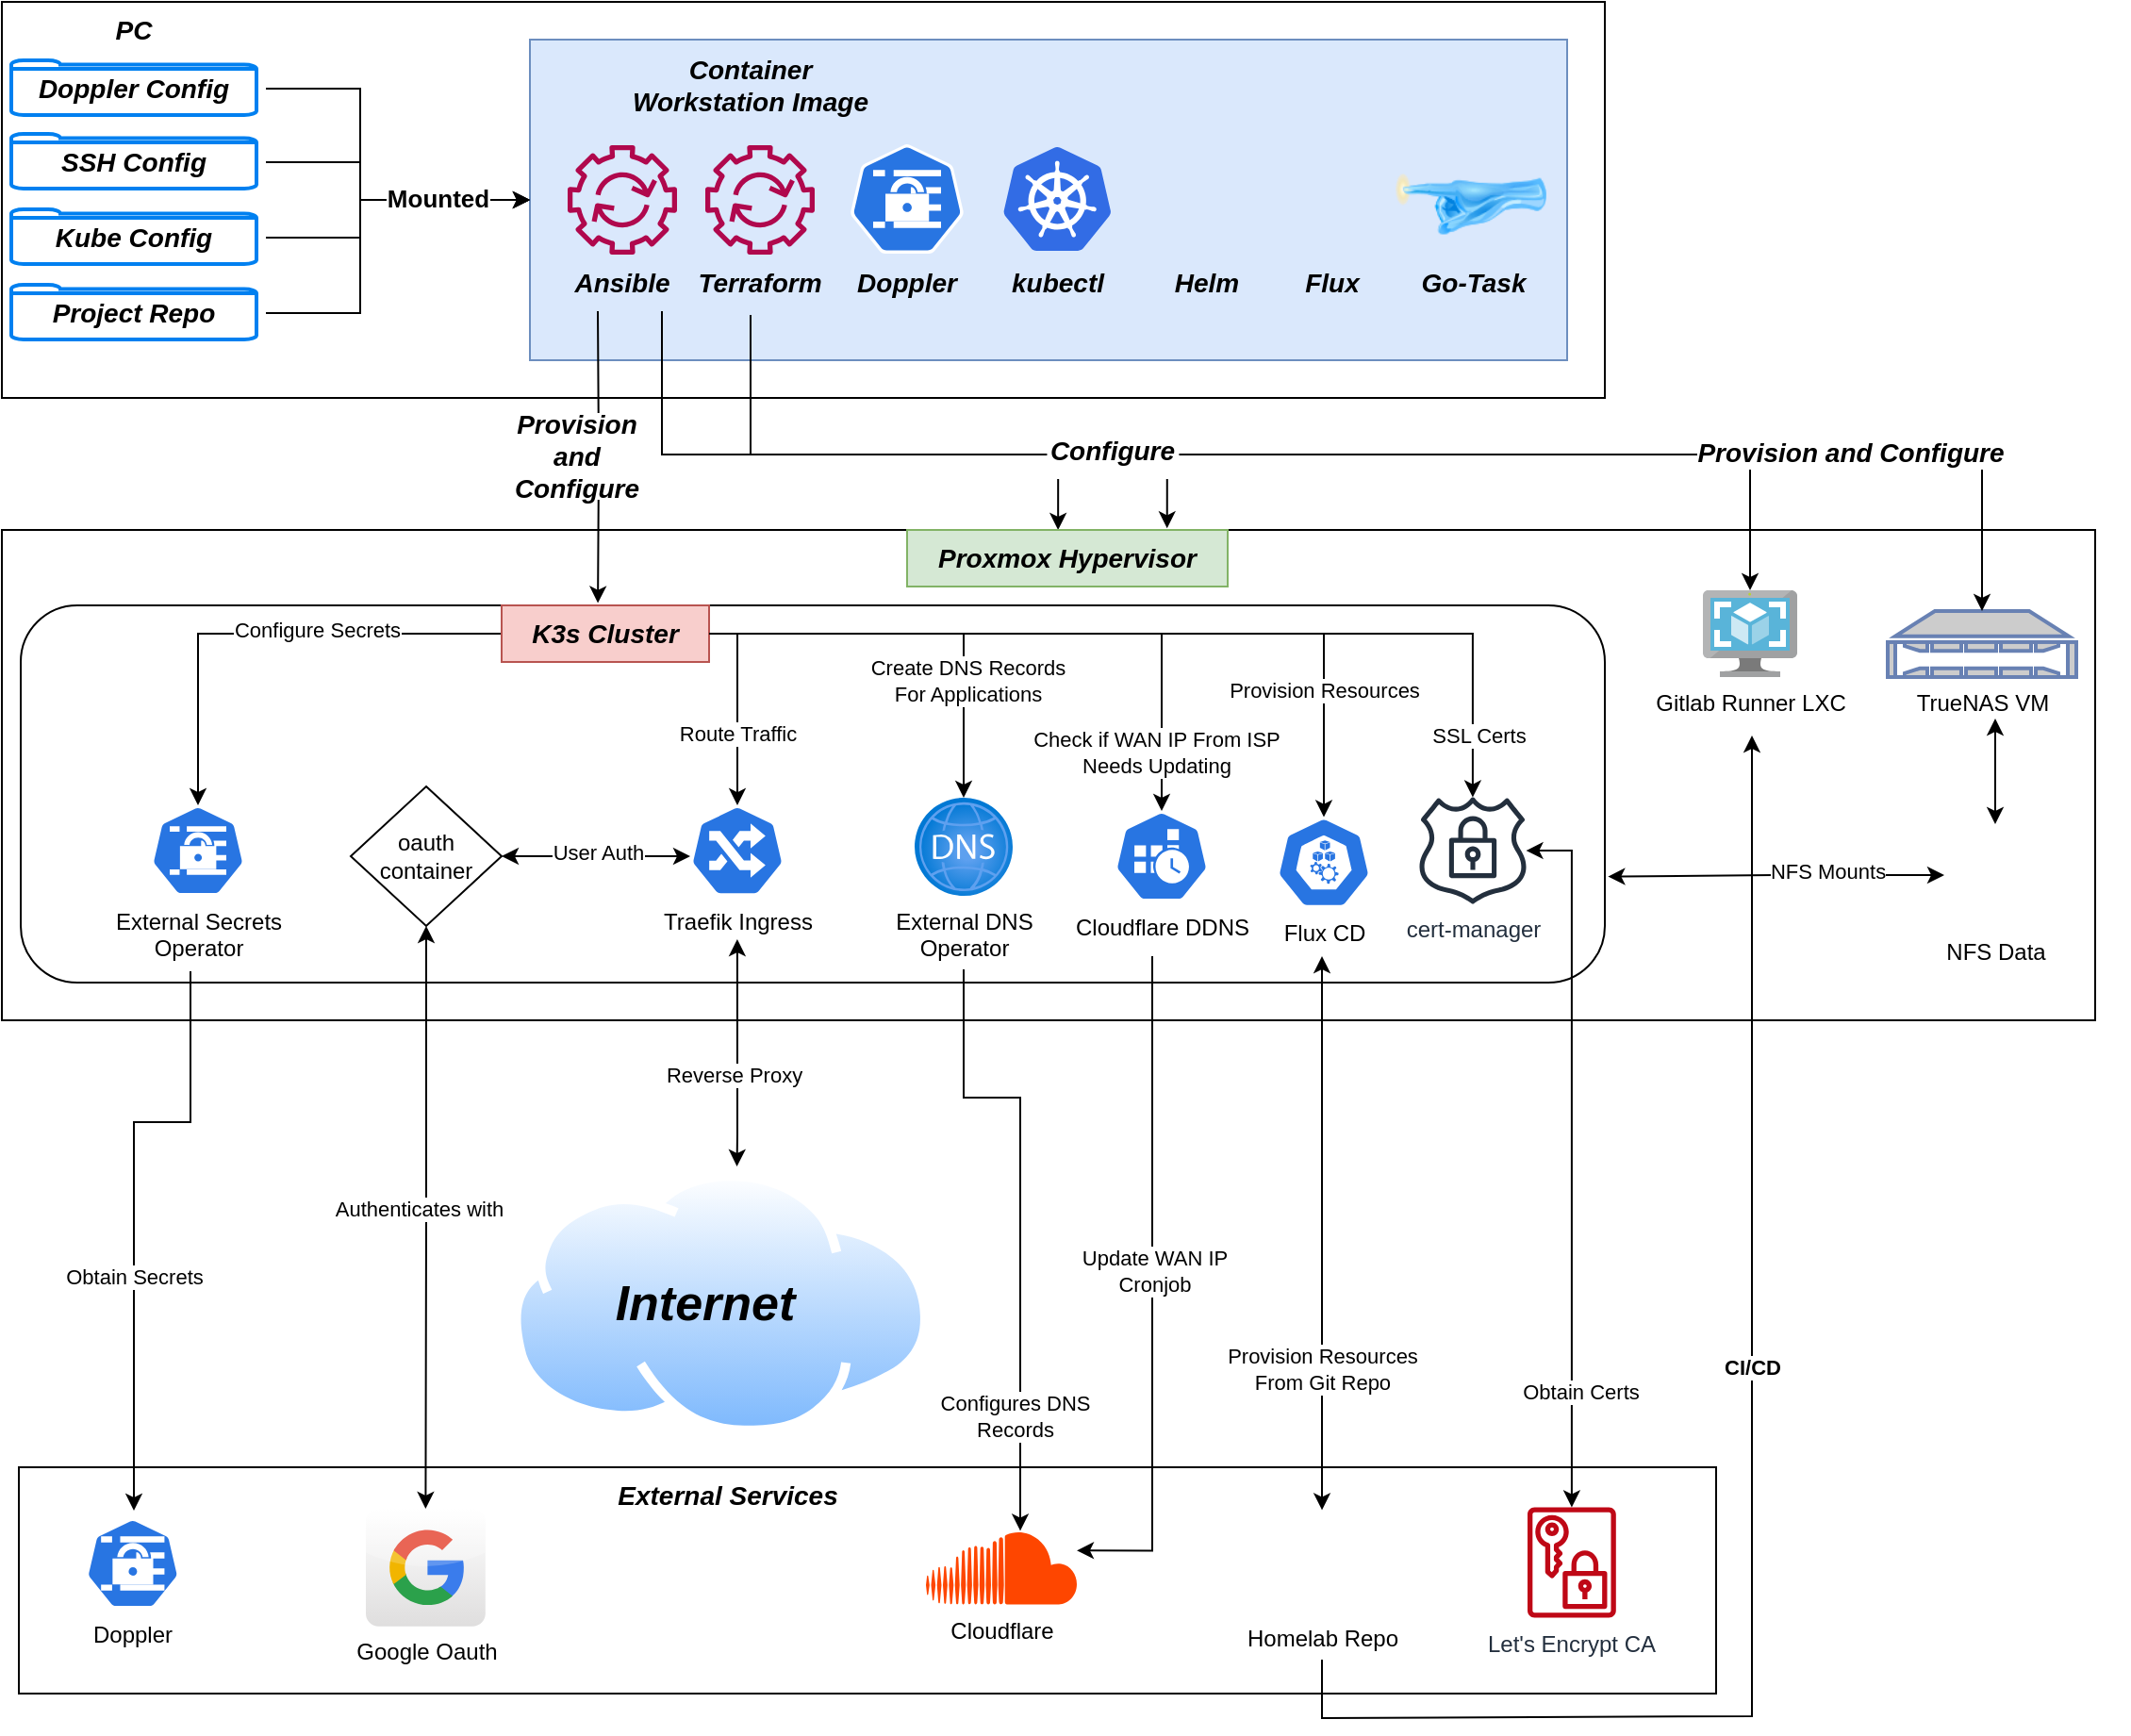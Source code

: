 <mxfile version="21.7.2" type="device">
  <diagram id="l8hXMBHkgcEJcSW0mbfh" name="Page-1">
    <mxGraphModel dx="1377" dy="1579" grid="1" gridSize="10" guides="1" tooltips="1" connect="1" arrows="1" fold="1" page="1" pageScale="1" pageWidth="1169" pageHeight="827" math="0" shadow="0">
      <root>
        <mxCell id="0" />
        <mxCell id="1" parent="0" />
        <mxCell id="5fmB5pMcSJDU5mdcNYQc-105" value="" style="group" vertex="1" connectable="0" parent="1">
          <mxGeometry x="39" y="787" width="1101" height="120" as="geometry" />
        </mxCell>
        <mxCell id="5fmB5pMcSJDU5mdcNYQc-98" value="" style="rounded=0;whiteSpace=wrap;html=1;" vertex="1" parent="5fmB5pMcSJDU5mdcNYQc-105">
          <mxGeometry width="900" height="120" as="geometry" />
        </mxCell>
        <mxCell id="5fmB5pMcSJDU5mdcNYQc-99" value="External Services" style="text;strokeColor=none;align=center;fillColor=none;html=1;verticalAlign=middle;whiteSpace=wrap;rounded=0;fontSize=14;fontStyle=3;labelBackgroundColor=none;" vertex="1" parent="5fmB5pMcSJDU5mdcNYQc-105">
          <mxGeometry x="311" width="130" height="30" as="geometry" />
        </mxCell>
        <mxCell id="5fmB5pMcSJDU5mdcNYQc-97" value="&lt;div&gt;Doppler&lt;/div&gt;" style="sketch=0;html=1;dashed=0;whitespace=wrap;fillColor=#2875E2;strokeColor=#ffffff;points=[[0.005,0.63,0],[0.1,0.2,0],[0.9,0.2,0],[0.5,0,0],[0.995,0.63,0],[0.72,0.99,0],[0.5,1,0],[0.28,0.99,0]];verticalLabelPosition=bottom;align=center;verticalAlign=top;shape=mxgraph.kubernetes.icon;prIcon=secret" vertex="1" parent="5fmB5pMcSJDU5mdcNYQc-105">
          <mxGeometry x="11.682" y="27" width="97.434" height="48" as="geometry" />
        </mxCell>
        <mxCell id="5fmB5pMcSJDU5mdcNYQc-125" value="&lt;div&gt;Google Oauth&lt;/div&gt;" style="dashed=0;outlineConnect=0;html=1;align=center;labelPosition=center;verticalLabelPosition=bottom;verticalAlign=top;shape=mxgraph.webicons.google;gradientColor=#DFDEDE" vertex="1" parent="5fmB5pMcSJDU5mdcNYQc-105">
          <mxGeometry x="184" y="22" width="63.4" height="62.4" as="geometry" />
        </mxCell>
        <mxCell id="5fmB5pMcSJDU5mdcNYQc-126" value="Cloudflare" style="dashed=0;outlineConnect=0;html=1;align=center;labelPosition=center;verticalLabelPosition=bottom;verticalAlign=top;shape=mxgraph.weblogos.soundcloud;fillColor=#FE4600;strokeColor=none" vertex="1" parent="5fmB5pMcSJDU5mdcNYQc-105">
          <mxGeometry x="481" y="33.7" width="80" height="39" as="geometry" />
        </mxCell>
        <mxCell id="5fmB5pMcSJDU5mdcNYQc-142" value="Homelab Repo" style="shape=image;html=1;verticalAlign=top;verticalLabelPosition=bottom;labelBackgroundColor=#ffffff;imageAspect=0;aspect=fixed;image=https://cdn4.iconfinder.com/data/icons/socialcones/508/Gitlab-128.png" vertex="1" parent="5fmB5pMcSJDU5mdcNYQc-105">
          <mxGeometry x="661" y="16.7" width="60" height="60" as="geometry" />
        </mxCell>
        <mxCell id="5fmB5pMcSJDU5mdcNYQc-147" value="Let&#39;s Encrypt CA" style="sketch=0;outlineConnect=0;fontColor=#232F3E;gradientColor=none;fillColor=#BF0816;strokeColor=none;dashed=0;verticalLabelPosition=bottom;verticalAlign=top;align=center;html=1;fontSize=12;fontStyle=0;aspect=fixed;pointerEvents=1;shape=mxgraph.aws4.data_encryption_key;" vertex="1" parent="5fmB5pMcSJDU5mdcNYQc-105">
          <mxGeometry x="800" y="21" width="46.9" height="59" as="geometry" />
        </mxCell>
        <mxCell id="5fmB5pMcSJDU5mdcNYQc-16" value="" style="rounded=0;whiteSpace=wrap;html=1;" vertex="1" parent="1">
          <mxGeometry x="30" y="10" width="850" height="210" as="geometry" />
        </mxCell>
        <mxCell id="5fmB5pMcSJDU5mdcNYQc-17" value="PC" style="text;strokeColor=none;align=center;fillColor=none;html=1;verticalAlign=middle;whiteSpace=wrap;rounded=0;fontSize=14;fontStyle=3;labelBackgroundColor=none;" vertex="1" parent="1">
          <mxGeometry x="30" y="10" width="140" height="30" as="geometry" />
        </mxCell>
        <mxCell id="5fmB5pMcSJDU5mdcNYQc-24" value="" style="group" vertex="1" connectable="0" parent="1">
          <mxGeometry x="30" y="80" width="140" height="30" as="geometry" />
        </mxCell>
        <mxCell id="5fmB5pMcSJDU5mdcNYQc-22" value="" style="html=1;verticalLabelPosition=bottom;align=center;labelBackgroundColor=#ffffff;verticalAlign=top;strokeWidth=2;strokeColor=#0080F0;shadow=0;dashed=0;shape=mxgraph.ios7.icons.folder;" vertex="1" parent="5fmB5pMcSJDU5mdcNYQc-24">
          <mxGeometry x="5" width="130" height="29" as="geometry" />
        </mxCell>
        <mxCell id="5fmB5pMcSJDU5mdcNYQc-23" value="SSH Config" style="text;strokeColor=none;align=center;fillColor=none;html=1;verticalAlign=middle;whiteSpace=wrap;rounded=0;fontSize=14;fontStyle=3;labelBackgroundColor=none;" vertex="1" parent="5fmB5pMcSJDU5mdcNYQc-24">
          <mxGeometry width="140" height="30" as="geometry" />
        </mxCell>
        <mxCell id="5fmB5pMcSJDU5mdcNYQc-25" value="" style="group" vertex="1" connectable="0" parent="1">
          <mxGeometry x="30" y="41" width="140" height="30" as="geometry" />
        </mxCell>
        <mxCell id="5fmB5pMcSJDU5mdcNYQc-26" value="" style="html=1;verticalLabelPosition=bottom;align=center;labelBackgroundColor=#ffffff;verticalAlign=top;strokeWidth=2;strokeColor=#0080F0;shadow=0;dashed=0;shape=mxgraph.ios7.icons.folder;" vertex="1" parent="5fmB5pMcSJDU5mdcNYQc-25">
          <mxGeometry x="5" width="130" height="29" as="geometry" />
        </mxCell>
        <mxCell id="5fmB5pMcSJDU5mdcNYQc-27" value="Doppler Config" style="text;strokeColor=none;align=center;fillColor=none;html=1;verticalAlign=middle;whiteSpace=wrap;rounded=0;fontSize=14;fontStyle=3;labelBackgroundColor=none;" vertex="1" parent="5fmB5pMcSJDU5mdcNYQc-25">
          <mxGeometry width="140" height="30" as="geometry" />
        </mxCell>
        <mxCell id="5fmB5pMcSJDU5mdcNYQc-28" value="" style="group" vertex="1" connectable="0" parent="1">
          <mxGeometry x="30" y="120" width="140" height="30" as="geometry" />
        </mxCell>
        <mxCell id="5fmB5pMcSJDU5mdcNYQc-29" value="" style="html=1;verticalLabelPosition=bottom;align=center;labelBackgroundColor=#ffffff;verticalAlign=top;strokeWidth=2;strokeColor=#0080F0;shadow=0;dashed=0;shape=mxgraph.ios7.icons.folder;" vertex="1" parent="5fmB5pMcSJDU5mdcNYQc-28">
          <mxGeometry x="5" width="130" height="29" as="geometry" />
        </mxCell>
        <mxCell id="5fmB5pMcSJDU5mdcNYQc-30" value="Kube Config" style="text;strokeColor=none;align=center;fillColor=none;html=1;verticalAlign=middle;whiteSpace=wrap;rounded=0;fontSize=14;fontStyle=3;labelBackgroundColor=none;" vertex="1" parent="5fmB5pMcSJDU5mdcNYQc-28">
          <mxGeometry width="140" height="30" as="geometry" />
        </mxCell>
        <mxCell id="5fmB5pMcSJDU5mdcNYQc-32" value="" style="group" vertex="1" connectable="0" parent="1">
          <mxGeometry x="310" y="30" width="550" height="170" as="geometry" />
        </mxCell>
        <mxCell id="5fmB5pMcSJDU5mdcNYQc-19" value="" style="rounded=0;whiteSpace=wrap;html=1;fillColor=#dae8fc;strokeColor=#6c8ebf;" vertex="1" parent="5fmB5pMcSJDU5mdcNYQc-32">
          <mxGeometry width="550" height="170" as="geometry" />
        </mxCell>
        <mxCell id="5fmB5pMcSJDU5mdcNYQc-18" value="" style="shape=image;html=1;verticalAlign=top;verticalLabelPosition=bottom;labelBackgroundColor=#ffffff;imageAspect=0;aspect=fixed;image=https://cdn1.iconfinder.com/data/icons/social-media-2106/24/social_media_social_media_logo_docker-128.png" vertex="1" parent="5fmB5pMcSJDU5mdcNYQc-32">
          <mxGeometry x="5" width="48" height="48" as="geometry" />
        </mxCell>
        <mxCell id="5fmB5pMcSJDU5mdcNYQc-20" value="Container Workstation Image" style="text;strokeColor=none;align=center;fillColor=none;html=1;verticalAlign=middle;whiteSpace=wrap;rounded=0;fontSize=14;fontStyle=3;labelBackgroundColor=none;" vertex="1" parent="5fmB5pMcSJDU5mdcNYQc-32">
          <mxGeometry x="47" y="9" width="140" height="30" as="geometry" />
        </mxCell>
        <mxCell id="5fmB5pMcSJDU5mdcNYQc-46" value="" style="sketch=0;outlineConnect=0;fontColor=#232F3E;gradientColor=none;fillColor=#B0084D;strokeColor=none;dashed=0;verticalLabelPosition=bottom;verticalAlign=top;align=center;html=1;fontSize=12;fontStyle=0;aspect=fixed;pointerEvents=1;shape=mxgraph.aws4.automation;" vertex="1" parent="5fmB5pMcSJDU5mdcNYQc-32">
          <mxGeometry x="20" y="56" width="58" height="58" as="geometry" />
        </mxCell>
        <mxCell id="5fmB5pMcSJDU5mdcNYQc-49" value="Ansible" style="text;strokeColor=none;align=center;fillColor=none;html=1;verticalAlign=middle;whiteSpace=wrap;rounded=0;fontSize=14;fontStyle=3;labelBackgroundColor=none;glass=0;shadow=0;" vertex="1" parent="5fmB5pMcSJDU5mdcNYQc-32">
          <mxGeometry x="14" y="114" width="70" height="30" as="geometry" />
        </mxCell>
        <mxCell id="5fmB5pMcSJDU5mdcNYQc-76" value="" style="group" vertex="1" connectable="0" parent="5fmB5pMcSJDU5mdcNYQc-32">
          <mxGeometry x="244.65" y="57" width="70" height="87" as="geometry" />
        </mxCell>
        <mxCell id="5fmB5pMcSJDU5mdcNYQc-74" value="" style="image;sketch=0;aspect=fixed;html=1;points=[];align=center;fontSize=12;image=img/lib/mscae/Kubernetes.svg;" vertex="1" parent="5fmB5pMcSJDU5mdcNYQc-76">
          <mxGeometry x="6.35" width="57.29" height="55" as="geometry" />
        </mxCell>
        <mxCell id="5fmB5pMcSJDU5mdcNYQc-75" value="kubectl" style="text;strokeColor=none;align=center;fillColor=none;html=1;verticalAlign=middle;whiteSpace=wrap;rounded=0;fontSize=14;fontStyle=3;labelBackgroundColor=none;glass=0;shadow=0;" vertex="1" parent="5fmB5pMcSJDU5mdcNYQc-76">
          <mxGeometry y="57" width="70" height="30" as="geometry" />
        </mxCell>
        <mxCell id="5fmB5pMcSJDU5mdcNYQc-79" value="" style="group" vertex="1" connectable="0" parent="5fmB5pMcSJDU5mdcNYQc-32">
          <mxGeometry x="323.65" y="54" width="70" height="90" as="geometry" />
        </mxCell>
        <mxCell id="5fmB5pMcSJDU5mdcNYQc-77" value="" style="shape=image;html=1;verticalAlign=top;verticalLabelPosition=bottom;labelBackgroundColor=#ffffff;imageAspect=0;aspect=fixed;image=https://cdn3.iconfinder.com/data/icons/travelling-icon-set/800/helm-128.png" vertex="1" parent="5fmB5pMcSJDU5mdcNYQc-79">
          <mxGeometry x="6" width="60" height="60" as="geometry" />
        </mxCell>
        <mxCell id="5fmB5pMcSJDU5mdcNYQc-78" value="Helm" style="text;strokeColor=none;align=center;fillColor=none;html=1;verticalAlign=middle;whiteSpace=wrap;rounded=0;fontSize=14;fontStyle=3;labelBackgroundColor=none;glass=0;shadow=0;" vertex="1" parent="5fmB5pMcSJDU5mdcNYQc-79">
          <mxGeometry y="60" width="70" height="30" as="geometry" />
        </mxCell>
        <mxCell id="5fmB5pMcSJDU5mdcNYQc-82" value="" style="group" vertex="1" connectable="0" parent="5fmB5pMcSJDU5mdcNYQc-32">
          <mxGeometry x="402.65" y="64" width="48" height="70" as="geometry" />
        </mxCell>
        <mxCell id="5fmB5pMcSJDU5mdcNYQc-80" value="" style="shape=image;html=1;verticalAlign=top;verticalLabelPosition=bottom;labelBackgroundColor=#ffffff;imageAspect=0;aspect=fixed;image=https://cdn2.iconfinder.com/data/icons/social-media-and-payment/64/-40-128.png" vertex="1" parent="5fmB5pMcSJDU5mdcNYQc-82">
          <mxGeometry y="-2" width="48" height="48" as="geometry" />
        </mxCell>
        <mxCell id="5fmB5pMcSJDU5mdcNYQc-81" value="&lt;div&gt;Flux &lt;/div&gt;" style="text;strokeColor=none;align=center;fillColor=none;html=1;verticalAlign=middle;whiteSpace=wrap;rounded=0;fontSize=14;fontStyle=3;labelBackgroundColor=none;glass=0;shadow=0;" vertex="1" parent="5fmB5pMcSJDU5mdcNYQc-82">
          <mxGeometry x="1" y="50" width="43" height="30" as="geometry" />
        </mxCell>
        <mxCell id="5fmB5pMcSJDU5mdcNYQc-83" value="" style="group" vertex="1" connectable="0" parent="5fmB5pMcSJDU5mdcNYQc-32">
          <mxGeometry x="165" y="55" width="70" height="89" as="geometry" />
        </mxCell>
        <mxCell id="5fmB5pMcSJDU5mdcNYQc-1" value="" style="sketch=0;html=1;dashed=0;whitespace=wrap;fillColor=#2875E2;strokeColor=#ffffff;points=[[0.005,0.63,0],[0.1,0.2,0],[0.9,0.2,0],[0.5,0,0],[0.995,0.63,0],[0.72,0.99,0],[0.5,1,0],[0.28,0.99,0]];verticalLabelPosition=bottom;align=center;verticalAlign=top;shape=mxgraph.kubernetes.icon;prIcon=secret" vertex="1" parent="5fmB5pMcSJDU5mdcNYQc-83">
          <mxGeometry x="5" width="60" height="59" as="geometry" />
        </mxCell>
        <mxCell id="5fmB5pMcSJDU5mdcNYQc-62" value="Doppler" style="text;strokeColor=none;align=center;fillColor=none;html=1;verticalAlign=middle;whiteSpace=wrap;rounded=0;fontSize=14;fontStyle=3;labelBackgroundColor=none;glass=0;shadow=0;" vertex="1" parent="5fmB5pMcSJDU5mdcNYQc-83">
          <mxGeometry y="59" width="70" height="30" as="geometry" />
        </mxCell>
        <mxCell id="5fmB5pMcSJDU5mdcNYQc-84" value="" style="group" vertex="1" connectable="0" parent="5fmB5pMcSJDU5mdcNYQc-32">
          <mxGeometry x="87" y="56" width="70" height="88" as="geometry" />
        </mxCell>
        <mxCell id="5fmB5pMcSJDU5mdcNYQc-48" value="" style="sketch=0;outlineConnect=0;fontColor=#232F3E;gradientColor=none;fillColor=#B0084D;strokeColor=none;dashed=0;verticalLabelPosition=bottom;verticalAlign=top;align=center;html=1;fontSize=12;fontStyle=0;aspect=fixed;pointerEvents=1;shape=mxgraph.aws4.automation;" vertex="1" parent="5fmB5pMcSJDU5mdcNYQc-84">
          <mxGeometry x="6" width="58" height="58" as="geometry" />
        </mxCell>
        <mxCell id="5fmB5pMcSJDU5mdcNYQc-61" value="Terraform" style="text;strokeColor=none;align=center;fillColor=none;html=1;verticalAlign=middle;whiteSpace=wrap;rounded=0;fontSize=14;fontStyle=3;labelBackgroundColor=none;glass=0;shadow=0;" vertex="1" parent="5fmB5pMcSJDU5mdcNYQc-84">
          <mxGeometry y="58" width="70" height="30" as="geometry" />
        </mxCell>
        <mxCell id="5fmB5pMcSJDU5mdcNYQc-169" value="" style="image;html=1;image=img/lib/clip_art/computers/Touch_128x128.png" vertex="1" parent="5fmB5pMcSJDU5mdcNYQc-32">
          <mxGeometry x="459" y="47" width="80" height="80" as="geometry" />
        </mxCell>
        <mxCell id="5fmB5pMcSJDU5mdcNYQc-170" value="Go-Task" style="text;strokeColor=none;align=center;fillColor=none;html=1;verticalAlign=middle;whiteSpace=wrap;rounded=0;fontSize=14;fontStyle=3;labelBackgroundColor=none;glass=0;shadow=0;" vertex="1" parent="5fmB5pMcSJDU5mdcNYQc-32">
          <mxGeometry x="468.5" y="114" width="62.5" height="30" as="geometry" />
        </mxCell>
        <mxCell id="5fmB5pMcSJDU5mdcNYQc-41" style="edgeStyle=orthogonalEdgeStyle;rounded=0;orthogonalLoop=1;jettySize=auto;html=1;entryX=0.471;entryY=0;entryDx=0;entryDy=0;entryPerimeter=0;" edge="1" parent="1" source="5fmB5pMcSJDU5mdcNYQc-49" target="5fmB5pMcSJDU5mdcNYQc-150">
          <mxGeometry relative="1" as="geometry">
            <mxPoint x="590" y="280" as="targetPoint" />
            <Array as="points">
              <mxPoint x="380" y="250" />
              <mxPoint x="590" y="250" />
            </Array>
          </mxGeometry>
        </mxCell>
        <mxCell id="5fmB5pMcSJDU5mdcNYQc-33" value="" style="group" vertex="1" connectable="0" parent="1">
          <mxGeometry x="30" y="160" width="140" height="30" as="geometry" />
        </mxCell>
        <mxCell id="5fmB5pMcSJDU5mdcNYQc-34" value="" style="html=1;verticalLabelPosition=bottom;align=center;labelBackgroundColor=#ffffff;verticalAlign=top;strokeWidth=2;strokeColor=#0080F0;shadow=0;dashed=0;shape=mxgraph.ios7.icons.folder;" vertex="1" parent="5fmB5pMcSJDU5mdcNYQc-33">
          <mxGeometry x="5" width="130" height="29" as="geometry" />
        </mxCell>
        <mxCell id="5fmB5pMcSJDU5mdcNYQc-35" value="Project Repo" style="text;strokeColor=none;align=center;fillColor=none;html=1;verticalAlign=middle;whiteSpace=wrap;rounded=0;fontSize=14;fontStyle=3;labelBackgroundColor=none;" vertex="1" parent="5fmB5pMcSJDU5mdcNYQc-33">
          <mxGeometry width="140" height="30" as="geometry" />
        </mxCell>
        <mxCell id="5fmB5pMcSJDU5mdcNYQc-36" style="edgeStyle=orthogonalEdgeStyle;rounded=0;orthogonalLoop=1;jettySize=auto;html=1;entryX=0;entryY=0.5;entryDx=0;entryDy=0;" edge="1" parent="1" source="5fmB5pMcSJDU5mdcNYQc-35" target="5fmB5pMcSJDU5mdcNYQc-19">
          <mxGeometry relative="1" as="geometry">
            <Array as="points">
              <mxPoint x="220" y="175" />
              <mxPoint x="220" y="115" />
            </Array>
          </mxGeometry>
        </mxCell>
        <mxCell id="5fmB5pMcSJDU5mdcNYQc-37" style="edgeStyle=orthogonalEdgeStyle;rounded=0;orthogonalLoop=1;jettySize=auto;html=1;entryX=0;entryY=0.5;entryDx=0;entryDy=0;" edge="1" parent="1" source="5fmB5pMcSJDU5mdcNYQc-30" target="5fmB5pMcSJDU5mdcNYQc-19">
          <mxGeometry relative="1" as="geometry">
            <Array as="points">
              <mxPoint x="220" y="135" />
              <mxPoint x="220" y="115" />
            </Array>
          </mxGeometry>
        </mxCell>
        <mxCell id="5fmB5pMcSJDU5mdcNYQc-38" style="edgeStyle=orthogonalEdgeStyle;rounded=0;orthogonalLoop=1;jettySize=auto;html=1;entryX=0;entryY=0.5;entryDx=0;entryDy=0;" edge="1" parent="1" source="5fmB5pMcSJDU5mdcNYQc-23" target="5fmB5pMcSJDU5mdcNYQc-19">
          <mxGeometry relative="1" as="geometry">
            <Array as="points">
              <mxPoint x="220" y="95" />
              <mxPoint x="220" y="115" />
            </Array>
          </mxGeometry>
        </mxCell>
        <mxCell id="5fmB5pMcSJDU5mdcNYQc-39" style="edgeStyle=orthogonalEdgeStyle;rounded=0;orthogonalLoop=1;jettySize=auto;html=1;entryX=0;entryY=0.5;entryDx=0;entryDy=0;" edge="1" parent="1" source="5fmB5pMcSJDU5mdcNYQc-27" target="5fmB5pMcSJDU5mdcNYQc-19">
          <mxGeometry relative="1" as="geometry">
            <Array as="points">
              <mxPoint x="220" y="56" />
              <mxPoint x="220" y="115" />
            </Array>
          </mxGeometry>
        </mxCell>
        <mxCell id="5fmB5pMcSJDU5mdcNYQc-40" value="Mounted" style="edgeLabel;html=1;align=center;verticalAlign=middle;resizable=0;points=[];fontSize=13;fontStyle=1" vertex="1" connectable="0" parent="5fmB5pMcSJDU5mdcNYQc-39">
          <mxGeometry x="0.521" y="1" relative="1" as="geometry">
            <mxPoint x="-2" as="offset" />
          </mxGeometry>
        </mxCell>
        <mxCell id="5fmB5pMcSJDU5mdcNYQc-44" value="" style="group" vertex="1" connectable="0" parent="1">
          <mxGeometry x="30" y="290" width="1128" height="580" as="geometry" />
        </mxCell>
        <mxCell id="5fmB5pMcSJDU5mdcNYQc-5" value="" style="rounded=0;whiteSpace=wrap;html=1;align=left;verticalAlign=top;" vertex="1" parent="5fmB5pMcSJDU5mdcNYQc-44">
          <mxGeometry width="1110" height="260" as="geometry" />
        </mxCell>
        <mxCell id="5fmB5pMcSJDU5mdcNYQc-9" value="" style="rounded=1;whiteSpace=wrap;html=1;align=left;verticalAlign=top;" vertex="1" parent="5fmB5pMcSJDU5mdcNYQc-44">
          <mxGeometry x="10" y="40" width="840" height="200" as="geometry" />
        </mxCell>
        <mxCell id="5fmB5pMcSJDU5mdcNYQc-119" style="edgeStyle=orthogonalEdgeStyle;rounded=0;orthogonalLoop=1;jettySize=auto;html=1;entryX=1;entryY=0.5;entryDx=0;entryDy=0;startArrow=classic;startFill=1;" edge="1" parent="5fmB5pMcSJDU5mdcNYQc-44" source="5fmB5pMcSJDU5mdcNYQc-3" target="5fmB5pMcSJDU5mdcNYQc-118">
          <mxGeometry relative="1" as="geometry">
            <Array as="points">
              <mxPoint x="340" y="173" />
              <mxPoint x="340" y="173" />
            </Array>
          </mxGeometry>
        </mxCell>
        <mxCell id="5fmB5pMcSJDU5mdcNYQc-123" value="User Auth" style="edgeLabel;html=1;align=center;verticalAlign=middle;resizable=0;points=[];" vertex="1" connectable="0" parent="5fmB5pMcSJDU5mdcNYQc-119">
          <mxGeometry x="-0.126" y="1" relative="1" as="geometry">
            <mxPoint x="-6" y="-3" as="offset" />
          </mxGeometry>
        </mxCell>
        <mxCell id="5fmB5pMcSJDU5mdcNYQc-3" value="Traefik Ingress" style="sketch=0;html=1;dashed=0;whitespace=wrap;fillColor=#2875E2;strokeColor=#ffffff;points=[[0.005,0.63,0],[0.1,0.2,0],[0.9,0.2,0],[0.5,0,0],[0.995,0.63,0],[0.72,0.99,0],[0.5,1,0],[0.28,0.99,0]];verticalLabelPosition=bottom;align=center;verticalAlign=top;shape=mxgraph.kubernetes.icon;prIcon=ing" vertex="1" parent="5fmB5pMcSJDU5mdcNYQc-44">
          <mxGeometry x="365" y="146.02" width="50" height="48" as="geometry" />
        </mxCell>
        <mxCell id="5fmB5pMcSJDU5mdcNYQc-12" style="edgeStyle=orthogonalEdgeStyle;rounded=0;orthogonalLoop=1;jettySize=auto;html=1;" edge="1" parent="5fmB5pMcSJDU5mdcNYQc-44" source="5fmB5pMcSJDU5mdcNYQc-10" target="5fmB5pMcSJDU5mdcNYQc-3">
          <mxGeometry relative="1" as="geometry">
            <Array as="points">
              <mxPoint x="390" y="140" />
              <mxPoint x="390" y="140" />
            </Array>
          </mxGeometry>
        </mxCell>
        <mxCell id="5fmB5pMcSJDU5mdcNYQc-13" value="Route Traffic" style="edgeLabel;html=1;align=center;verticalAlign=middle;resizable=0;points=[];" vertex="1" connectable="0" parent="5fmB5pMcSJDU5mdcNYQc-12">
          <mxGeometry x="0.682" y="1" relative="1" as="geometry">
            <mxPoint x="-1" y="-21" as="offset" />
          </mxGeometry>
        </mxCell>
        <mxCell id="5fmB5pMcSJDU5mdcNYQc-115" style="edgeStyle=orthogonalEdgeStyle;rounded=0;orthogonalLoop=1;jettySize=auto;html=1;entryX=0.5;entryY=0;entryDx=0;entryDy=0;entryPerimeter=0;" edge="1" parent="5fmB5pMcSJDU5mdcNYQc-44" source="5fmB5pMcSJDU5mdcNYQc-10" target="5fmB5pMcSJDU5mdcNYQc-85">
          <mxGeometry relative="1" as="geometry" />
        </mxCell>
        <mxCell id="5fmB5pMcSJDU5mdcNYQc-116" value="Configure Secrets" style="edgeLabel;html=1;align=center;verticalAlign=middle;resizable=0;points=[];" vertex="1" connectable="0" parent="5fmB5pMcSJDU5mdcNYQc-115">
          <mxGeometry x="-0.347" y="3" relative="1" as="geometry">
            <mxPoint x="-16" y="-5" as="offset" />
          </mxGeometry>
        </mxCell>
        <mxCell id="5fmB5pMcSJDU5mdcNYQc-130" style="edgeStyle=orthogonalEdgeStyle;rounded=0;orthogonalLoop=1;jettySize=auto;html=1;" edge="1" parent="5fmB5pMcSJDU5mdcNYQc-44" source="5fmB5pMcSJDU5mdcNYQc-10" target="5fmB5pMcSJDU5mdcNYQc-127">
          <mxGeometry relative="1" as="geometry">
            <Array as="points">
              <mxPoint x="510" y="55" />
            </Array>
          </mxGeometry>
        </mxCell>
        <mxCell id="5fmB5pMcSJDU5mdcNYQc-131" value="&lt;div&gt;Create DNS Records&lt;br&gt;For Applications&lt;br&gt;&lt;/div&gt;" style="edgeLabel;html=1;align=center;verticalAlign=middle;resizable=0;points=[];" vertex="1" connectable="0" parent="5fmB5pMcSJDU5mdcNYQc-130">
          <mxGeometry x="0.792" y="1" relative="1" as="geometry">
            <mxPoint x="1" y="-39" as="offset" />
          </mxGeometry>
        </mxCell>
        <mxCell id="5fmB5pMcSJDU5mdcNYQc-138" style="edgeStyle=orthogonalEdgeStyle;rounded=0;orthogonalLoop=1;jettySize=auto;html=1;entryX=0.5;entryY=0;entryDx=0;entryDy=0;entryPerimeter=0;" edge="1" parent="5fmB5pMcSJDU5mdcNYQc-44" source="5fmB5pMcSJDU5mdcNYQc-10" target="5fmB5pMcSJDU5mdcNYQc-134">
          <mxGeometry relative="1" as="geometry" />
        </mxCell>
        <mxCell id="5fmB5pMcSJDU5mdcNYQc-140" value="Check if WAN IP From ISP&lt;br&gt;Needs Updating" style="edgeLabel;html=1;align=center;verticalAlign=middle;resizable=0;points=[];" vertex="1" connectable="0" parent="5fmB5pMcSJDU5mdcNYQc-138">
          <mxGeometry x="0.673" y="-3" relative="1" as="geometry">
            <mxPoint y="23" as="offset" />
          </mxGeometry>
        </mxCell>
        <mxCell id="5fmB5pMcSJDU5mdcNYQc-139" style="edgeStyle=orthogonalEdgeStyle;rounded=0;orthogonalLoop=1;jettySize=auto;html=1;entryX=0.5;entryY=0;entryDx=0;entryDy=0;entryPerimeter=0;" edge="1" parent="5fmB5pMcSJDU5mdcNYQc-44" source="5fmB5pMcSJDU5mdcNYQc-10" target="5fmB5pMcSJDU5mdcNYQc-137">
          <mxGeometry relative="1" as="geometry" />
        </mxCell>
        <mxCell id="5fmB5pMcSJDU5mdcNYQc-141" value="Provision Resources" style="edgeLabel;html=1;align=center;verticalAlign=middle;resizable=0;points=[];" vertex="1" connectable="0" parent="5fmB5pMcSJDU5mdcNYQc-139">
          <mxGeometry x="0.798" relative="1" as="geometry">
            <mxPoint y="-25" as="offset" />
          </mxGeometry>
        </mxCell>
        <mxCell id="5fmB5pMcSJDU5mdcNYQc-10" value="K3s Cluster" style="text;strokeColor=#b85450;align=center;fillColor=#f8cecc;html=1;verticalAlign=middle;whiteSpace=wrap;rounded=0;fontSize=14;fontStyle=3;labelBackgroundColor=none;" vertex="1" parent="5fmB5pMcSJDU5mdcNYQc-44">
          <mxGeometry x="265" y="40" width="110" height="30" as="geometry" />
        </mxCell>
        <mxCell id="5fmB5pMcSJDU5mdcNYQc-11" value="cert-manager" style="sketch=0;outlineConnect=0;fontColor=#232F3E;gradientColor=none;fillColor=#232F3D;strokeColor=none;dashed=0;verticalLabelPosition=bottom;verticalAlign=top;align=center;html=1;fontSize=12;fontStyle=0;aspect=fixed;pointerEvents=1;shape=mxgraph.aws4.ssl_padlock;" vertex="1" parent="5fmB5pMcSJDU5mdcNYQc-44">
          <mxGeometry x="751" y="141.76" width="58" height="56.51" as="geometry" />
        </mxCell>
        <mxCell id="5fmB5pMcSJDU5mdcNYQc-14" style="edgeStyle=orthogonalEdgeStyle;rounded=0;orthogonalLoop=1;jettySize=auto;html=1;" edge="1" parent="5fmB5pMcSJDU5mdcNYQc-44" source="5fmB5pMcSJDU5mdcNYQc-10" target="5fmB5pMcSJDU5mdcNYQc-11">
          <mxGeometry relative="1" as="geometry" />
        </mxCell>
        <mxCell id="5fmB5pMcSJDU5mdcNYQc-15" value="SSL Certs" style="edgeLabel;html=1;align=center;verticalAlign=middle;resizable=0;points=[];" vertex="1" connectable="0" parent="5fmB5pMcSJDU5mdcNYQc-14">
          <mxGeometry x="-0.353" y="-1" relative="1" as="geometry">
            <mxPoint x="249" y="53" as="offset" />
          </mxGeometry>
        </mxCell>
        <mxCell id="5fmB5pMcSJDU5mdcNYQc-85" value="External Secrets&lt;br&gt;Operator" style="sketch=0;html=1;dashed=0;whitespace=wrap;fillColor=#2875E2;strokeColor=#ffffff;points=[[0.005,0.63,0],[0.1,0.2,0],[0.9,0.2,0],[0.5,0,0],[0.995,0.63,0],[0.72,0.99,0],[0.5,1,0],[0.28,0.99,0]];verticalLabelPosition=bottom;align=center;verticalAlign=top;shape=mxgraph.kubernetes.icon;prIcon=secret" vertex="1" parent="5fmB5pMcSJDU5mdcNYQc-44">
          <mxGeometry x="79" y="146" width="50" height="48" as="geometry" />
        </mxCell>
        <mxCell id="5fmB5pMcSJDU5mdcNYQc-118" value="oauth container" style="rhombus;whiteSpace=wrap;html=1;" vertex="1" parent="5fmB5pMcSJDU5mdcNYQc-44">
          <mxGeometry x="185" y="136" width="80" height="74" as="geometry" />
        </mxCell>
        <mxCell id="5fmB5pMcSJDU5mdcNYQc-127" value="External DNS&lt;br&gt;Operator" style="image;aspect=fixed;html=1;points=[];align=center;fontSize=12;image=img/lib/azure2/networking/DNS_Zones.svg;" vertex="1" parent="5fmB5pMcSJDU5mdcNYQc-44">
          <mxGeometry x="484" y="142" width="52" height="52" as="geometry" />
        </mxCell>
        <mxCell id="5fmB5pMcSJDU5mdcNYQc-135" style="edgeStyle=orthogonalEdgeStyle;rounded=0;orthogonalLoop=1;jettySize=auto;html=1;" edge="1" parent="5fmB5pMcSJDU5mdcNYQc-44">
          <mxGeometry relative="1" as="geometry">
            <mxPoint x="570" y="541.158" as="targetPoint" />
            <mxPoint x="610" y="228" as="sourcePoint" />
            <Array as="points">
              <mxPoint x="610" y="226" />
              <mxPoint x="610" y="541" />
            </Array>
          </mxGeometry>
        </mxCell>
        <mxCell id="5fmB5pMcSJDU5mdcNYQc-136" value="Update WAN IP&lt;br&gt;Cronjob" style="edgeLabel;html=1;align=center;verticalAlign=middle;resizable=0;points=[];" vertex="1" connectable="0" parent="5fmB5pMcSJDU5mdcNYQc-135">
          <mxGeometry x="-0.018" y="1" relative="1" as="geometry">
            <mxPoint y="-7" as="offset" />
          </mxGeometry>
        </mxCell>
        <mxCell id="5fmB5pMcSJDU5mdcNYQc-134" value="Cloudflare DDNS" style="sketch=0;html=1;dashed=0;whitespace=wrap;fillColor=#2875E2;strokeColor=#ffffff;points=[[0.005,0.63,0],[0.1,0.2,0],[0.9,0.2,0],[0.5,0,0],[0.995,0.63,0],[0.72,0.99,0],[0.5,1,0],[0.28,0.99,0]];verticalLabelPosition=bottom;align=center;verticalAlign=top;shape=mxgraph.kubernetes.icon;prIcon=cronjob" vertex="1" parent="5fmB5pMcSJDU5mdcNYQc-44">
          <mxGeometry x="590" y="149" width="50" height="48" as="geometry" />
        </mxCell>
        <mxCell id="5fmB5pMcSJDU5mdcNYQc-137" value="Flux CD" style="sketch=0;html=1;dashed=0;whitespace=wrap;fillColor=#2875E2;strokeColor=#ffffff;points=[[0.005,0.63,0],[0.1,0.2,0],[0.9,0.2,0],[0.5,0,0],[0.995,0.63,0],[0.72,0.99,0],[0.5,1,0],[0.28,0.99,0]];verticalLabelPosition=bottom;align=center;verticalAlign=top;shape=mxgraph.kubernetes.icon;prIcon=node" vertex="1" parent="5fmB5pMcSJDU5mdcNYQc-44">
          <mxGeometry x="676" y="152.27" width="50" height="48" as="geometry" />
        </mxCell>
        <mxCell id="5fmB5pMcSJDU5mdcNYQc-150" value="Proxmox Hypervisor" style="text;strokeColor=#82b366;align=center;fillColor=#d5e8d4;html=1;verticalAlign=middle;whiteSpace=wrap;rounded=0;fontSize=14;fontStyle=3;labelBackgroundColor=none;" vertex="1" parent="5fmB5pMcSJDU5mdcNYQc-44">
          <mxGeometry x="480" width="170" height="30" as="geometry" />
        </mxCell>
        <mxCell id="5fmB5pMcSJDU5mdcNYQc-106" style="edgeStyle=orthogonalEdgeStyle;rounded=0;orthogonalLoop=1;jettySize=auto;html=1;entryX=0.539;entryY=-0.018;entryDx=0;entryDy=0;startArrow=classic;startFill=1;entryPerimeter=0;" edge="1" parent="5fmB5pMcSJDU5mdcNYQc-44" target="5fmB5pMcSJDU5mdcNYQc-102">
          <mxGeometry relative="1" as="geometry">
            <mxPoint x="389.95" y="217" as="sourcePoint" />
            <mxPoint x="387.838" y="483.62" as="targetPoint" />
            <Array as="points">
              <mxPoint x="390" y="320" />
              <mxPoint x="390" y="320" />
            </Array>
          </mxGeometry>
        </mxCell>
        <mxCell id="5fmB5pMcSJDU5mdcNYQc-114" value="Reverse Proxy" style="edgeLabel;html=1;align=center;verticalAlign=middle;resizable=0;points=[];" vertex="1" connectable="0" parent="5fmB5pMcSJDU5mdcNYQc-106">
          <mxGeometry x="0.209" y="1" relative="1" as="geometry">
            <mxPoint x="-3" y="-1" as="offset" />
          </mxGeometry>
        </mxCell>
        <mxCell id="5fmB5pMcSJDU5mdcNYQc-109" value="" style="group" vertex="1" connectable="0" parent="5fmB5pMcSJDU5mdcNYQc-44">
          <mxGeometry x="270" y="340" width="222.22" height="140" as="geometry" />
        </mxCell>
        <mxCell id="5fmB5pMcSJDU5mdcNYQc-102" value="" style="image;aspect=fixed;perimeter=ellipsePerimeter;html=1;align=center;shadow=0;dashed=0;spacingTop=3;image=img/lib/active_directory/internet_cloud.svg;" vertex="1" parent="5fmB5pMcSJDU5mdcNYQc-109">
          <mxGeometry width="222.22" height="140" as="geometry" />
        </mxCell>
        <mxCell id="5fmB5pMcSJDU5mdcNYQc-103" value="Internet" style="text;strokeColor=none;align=center;fillColor=none;html=1;verticalAlign=middle;whiteSpace=wrap;rounded=0;fontSize=26;fontStyle=3;labelBackgroundColor=none;" vertex="1" parent="5fmB5pMcSJDU5mdcNYQc-109">
          <mxGeometry x="33" y="55" width="140" height="30" as="geometry" />
        </mxCell>
        <mxCell id="5fmB5pMcSJDU5mdcNYQc-154" value="Gitlab Runner LXC" style="image;sketch=0;aspect=fixed;html=1;points=[];align=center;fontSize=12;image=img/lib/mscae/VM_Images.svg;" vertex="1" parent="5fmB5pMcSJDU5mdcNYQc-44">
          <mxGeometry x="902" y="32" width="50" height="46" as="geometry" />
        </mxCell>
        <mxCell id="5fmB5pMcSJDU5mdcNYQc-161" value="TrueNAS VM" style="fontColor=#000000;verticalAlign=top;verticalLabelPosition=bottom;labelPosition=center;align=center;html=1;outlineConnect=0;fillColor=#CCCCCC;strokeColor=#6881B3;gradientColor=none;gradientDirection=north;strokeWidth=2;shape=mxgraph.networks.nas_filer;" vertex="1" parent="5fmB5pMcSJDU5mdcNYQc-44">
          <mxGeometry x="1000" y="43" width="100" height="35" as="geometry" />
        </mxCell>
        <mxCell id="5fmB5pMcSJDU5mdcNYQc-165" style="edgeStyle=orthogonalEdgeStyle;rounded=0;orthogonalLoop=1;jettySize=auto;html=1;startArrow=classic;startFill=1;" edge="1" parent="5fmB5pMcSJDU5mdcNYQc-44" source="5fmB5pMcSJDU5mdcNYQc-164">
          <mxGeometry relative="1" as="geometry">
            <mxPoint x="1057" y="100" as="targetPoint" />
            <Array as="points">
              <mxPoint x="1057" y="110" />
            </Array>
          </mxGeometry>
        </mxCell>
        <mxCell id="5fmB5pMcSJDU5mdcNYQc-167" style="edgeStyle=orthogonalEdgeStyle;rounded=0;orthogonalLoop=1;jettySize=auto;html=1;entryX=1.002;entryY=0.719;entryDx=0;entryDy=0;entryPerimeter=0;startArrow=classic;startFill=1;" edge="1" parent="5fmB5pMcSJDU5mdcNYQc-44" source="5fmB5pMcSJDU5mdcNYQc-164" target="5fmB5pMcSJDU5mdcNYQc-9">
          <mxGeometry relative="1" as="geometry" />
        </mxCell>
        <mxCell id="5fmB5pMcSJDU5mdcNYQc-168" value="NFS Mounts" style="edgeLabel;html=1;align=center;verticalAlign=middle;resizable=0;points=[];" vertex="1" connectable="0" parent="5fmB5pMcSJDU5mdcNYQc-167">
          <mxGeometry x="-0.139" y="1" relative="1" as="geometry">
            <mxPoint x="15" y="-3" as="offset" />
          </mxGeometry>
        </mxCell>
        <mxCell id="5fmB5pMcSJDU5mdcNYQc-164" value="NFS Data" style="shape=image;html=1;verticalAlign=top;verticalLabelPosition=bottom;labelBackgroundColor=#ffffff;imageAspect=0;aspect=fixed;image=https://cdn1.iconfinder.com/data/icons/Futurosoft%20Icons%200.5.2/128x128/devices/nfs_mount.png" vertex="1" parent="5fmB5pMcSJDU5mdcNYQc-44">
          <mxGeometry x="1030" y="156" width="54" height="54" as="geometry" />
        </mxCell>
        <mxCell id="5fmB5pMcSJDU5mdcNYQc-128" style="edgeStyle=orthogonalEdgeStyle;rounded=0;orthogonalLoop=1;jettySize=auto;html=1;" edge="1" parent="1" target="5fmB5pMcSJDU5mdcNYQc-126">
          <mxGeometry relative="1" as="geometry">
            <mxPoint x="540" y="523" as="sourcePoint" />
            <mxPoint x="570" y="798" as="targetPoint" />
            <Array as="points">
              <mxPoint x="540" y="591" />
              <mxPoint x="570" y="591" />
            </Array>
          </mxGeometry>
        </mxCell>
        <mxCell id="5fmB5pMcSJDU5mdcNYQc-129" value="Configures DNS&lt;br&gt;Records" style="edgeLabel;html=1;align=center;verticalAlign=middle;resizable=0;points=[];" vertex="1" connectable="0" parent="5fmB5pMcSJDU5mdcNYQc-128">
          <mxGeometry x="-0.253" y="2" relative="1" as="geometry">
            <mxPoint x="-5" y="144" as="offset" />
          </mxGeometry>
        </mxCell>
        <mxCell id="5fmB5pMcSJDU5mdcNYQc-65" style="edgeStyle=orthogonalEdgeStyle;rounded=0;orthogonalLoop=1;jettySize=auto;html=1;entryX=0.464;entryY=-0.04;entryDx=0;entryDy=0;entryPerimeter=0;" edge="1" parent="1" target="5fmB5pMcSJDU5mdcNYQc-10">
          <mxGeometry relative="1" as="geometry">
            <mxPoint x="346" y="174" as="sourcePoint" />
            <mxPoint x="260" y="330" as="targetPoint" />
            <Array as="points" />
          </mxGeometry>
        </mxCell>
        <mxCell id="5fmB5pMcSJDU5mdcNYQc-70" style="edgeStyle=orthogonalEdgeStyle;rounded=0;orthogonalLoop=1;jettySize=auto;html=1;entryX=0.811;entryY=-0.028;entryDx=0;entryDy=0;entryPerimeter=0;" edge="1" parent="1" target="5fmB5pMcSJDU5mdcNYQc-150">
          <mxGeometry relative="1" as="geometry">
            <mxPoint x="427" y="176" as="sourcePoint" />
            <mxPoint x="427" y="290" as="targetPoint" />
            <Array as="points">
              <mxPoint x="427" y="250" />
              <mxPoint x="648" y="250" />
            </Array>
          </mxGeometry>
        </mxCell>
        <mxCell id="5fmB5pMcSJDU5mdcNYQc-68" value="Provision and Configure" style="text;strokeColor=none;align=center;fillColor=default;html=1;verticalAlign=middle;whiteSpace=wrap;rounded=0;fontSize=14;fontStyle=3;labelBackgroundColor=none;glass=0;shadow=0;" vertex="1" parent="1">
          <mxGeometry x="300" y="228" width="70" height="46" as="geometry" />
        </mxCell>
        <mxCell id="5fmB5pMcSJDU5mdcNYQc-100" style="edgeStyle=orthogonalEdgeStyle;rounded=0;orthogonalLoop=1;jettySize=auto;html=1;" edge="1" parent="1">
          <mxGeometry relative="1" as="geometry">
            <mxPoint x="130" y="524" as="sourcePoint" />
            <mxPoint x="100" y="810" as="targetPoint" />
            <Array as="points">
              <mxPoint x="130" y="604" />
              <mxPoint x="100" y="604" />
            </Array>
          </mxGeometry>
        </mxCell>
        <mxCell id="5fmB5pMcSJDU5mdcNYQc-112" value="Obtain Secrets" style="edgeLabel;html=1;align=center;verticalAlign=middle;resizable=0;points=[];" vertex="1" connectable="0" parent="5fmB5pMcSJDU5mdcNYQc-100">
          <mxGeometry x="0.216" relative="1" as="geometry">
            <mxPoint as="offset" />
          </mxGeometry>
        </mxCell>
        <mxCell id="5fmB5pMcSJDU5mdcNYQc-120" style="edgeStyle=orthogonalEdgeStyle;rounded=0;orthogonalLoop=1;jettySize=auto;html=1;startArrow=classic;startFill=1;" edge="1" parent="1" source="5fmB5pMcSJDU5mdcNYQc-118" target="5fmB5pMcSJDU5mdcNYQc-125">
          <mxGeometry relative="1" as="geometry">
            <mxPoint x="254" y="1118" as="targetPoint" />
            <Array as="points" />
          </mxGeometry>
        </mxCell>
        <mxCell id="5fmB5pMcSJDU5mdcNYQc-121" value="Authenticates with" style="edgeLabel;html=1;align=center;verticalAlign=middle;resizable=0;points=[];" vertex="1" connectable="0" parent="5fmB5pMcSJDU5mdcNYQc-120">
          <mxGeometry x="-0.439" y="-4" relative="1" as="geometry">
            <mxPoint y="63" as="offset" />
          </mxGeometry>
        </mxCell>
        <mxCell id="5fmB5pMcSJDU5mdcNYQc-143" style="edgeStyle=orthogonalEdgeStyle;rounded=0;orthogonalLoop=1;jettySize=auto;html=1;entryX=0.5;entryY=0;entryDx=0;entryDy=0;startArrow=classic;startFill=1;" edge="1" parent="1">
          <mxGeometry relative="1" as="geometry">
            <mxPoint x="730" y="516" as="sourcePoint" />
            <mxPoint x="730" y="809.7" as="targetPoint" />
          </mxGeometry>
        </mxCell>
        <mxCell id="5fmB5pMcSJDU5mdcNYQc-146" value="Provision Resources&lt;br&gt;From Git Repo" style="edgeLabel;html=1;align=center;verticalAlign=middle;resizable=0;points=[];" vertex="1" connectable="0" parent="5fmB5pMcSJDU5mdcNYQc-143">
          <mxGeometry x="-0.115" relative="1" as="geometry">
            <mxPoint y="89" as="offset" />
          </mxGeometry>
        </mxCell>
        <mxCell id="5fmB5pMcSJDU5mdcNYQc-148" style="edgeStyle=orthogonalEdgeStyle;rounded=0;orthogonalLoop=1;jettySize=auto;html=1;startArrow=classic;startFill=1;" edge="1" parent="1" source="5fmB5pMcSJDU5mdcNYQc-11" target="5fmB5pMcSJDU5mdcNYQc-147">
          <mxGeometry relative="1" as="geometry" />
        </mxCell>
        <mxCell id="5fmB5pMcSJDU5mdcNYQc-149" value="&lt;div&gt;Obtain Certs&lt;/div&gt;" style="edgeLabel;html=1;align=center;verticalAlign=middle;resizable=0;points=[];" vertex="1" connectable="0" parent="5fmB5pMcSJDU5mdcNYQc-148">
          <mxGeometry x="0.461" y="4" relative="1" as="geometry">
            <mxPoint y="39" as="offset" />
          </mxGeometry>
        </mxCell>
        <mxCell id="5fmB5pMcSJDU5mdcNYQc-162" style="edgeStyle=orthogonalEdgeStyle;rounded=0;orthogonalLoop=1;jettySize=auto;html=1;entryX=0.5;entryY=0;entryDx=0;entryDy=0;entryPerimeter=0;" edge="1" parent="1" target="5fmB5pMcSJDU5mdcNYQc-161">
          <mxGeometry relative="1" as="geometry">
            <mxPoint x="380" y="174" as="sourcePoint" />
            <mxPoint x="965" y="316" as="targetPoint" />
            <Array as="points">
              <mxPoint x="380" y="250" />
              <mxPoint x="1080" y="250" />
            </Array>
          </mxGeometry>
        </mxCell>
        <mxCell id="5fmB5pMcSJDU5mdcNYQc-155" style="edgeStyle=orthogonalEdgeStyle;rounded=0;orthogonalLoop=1;jettySize=auto;html=1;" edge="1" parent="1" target="5fmB5pMcSJDU5mdcNYQc-154">
          <mxGeometry relative="1" as="geometry">
            <mxPoint x="380" y="180" as="sourcePoint" />
            <Array as="points">
              <mxPoint x="380" y="250" />
              <mxPoint x="957" y="250" />
            </Array>
          </mxGeometry>
        </mxCell>
        <mxCell id="5fmB5pMcSJDU5mdcNYQc-157" value="Provision and Configure" style="edgeLabel;html=1;align=center;verticalAlign=middle;resizable=0;points=[];fontSize=14;fontStyle=3" vertex="1" connectable="0" parent="5fmB5pMcSJDU5mdcNYQc-155">
          <mxGeometry x="0.671" y="1" relative="1" as="geometry">
            <mxPoint x="99" as="offset" />
          </mxGeometry>
        </mxCell>
        <mxCell id="5fmB5pMcSJDU5mdcNYQc-67" value="Configure" style="text;align=center;html=1;verticalAlign=middle;whiteSpace=wrap;rounded=0;fontSize=14;fontStyle=3;labelBackgroundColor=none;glass=0;shadow=0;fillColor=default;" vertex="1" parent="1">
          <mxGeometry x="584.22" y="233" width="70" height="30" as="geometry" />
        </mxCell>
        <mxCell id="5fmB5pMcSJDU5mdcNYQc-158" value="" style="endArrow=classic;html=1;rounded=0;" edge="1" parent="1">
          <mxGeometry width="50" height="50" relative="1" as="geometry">
            <mxPoint x="730" y="889" as="sourcePoint" />
            <mxPoint x="958" y="399" as="targetPoint" />
            <Array as="points">
              <mxPoint x="730" y="920" />
              <mxPoint x="958" y="919" />
            </Array>
          </mxGeometry>
        </mxCell>
        <mxCell id="5fmB5pMcSJDU5mdcNYQc-160" value="CI/CD" style="edgeLabel;html=1;align=center;verticalAlign=middle;resizable=0;points=[];fontStyle=1" vertex="1" connectable="0" parent="5fmB5pMcSJDU5mdcNYQc-158">
          <mxGeometry x="0.107" y="-1" relative="1" as="geometry">
            <mxPoint x="-1" y="-13" as="offset" />
          </mxGeometry>
        </mxCell>
      </root>
    </mxGraphModel>
  </diagram>
</mxfile>
